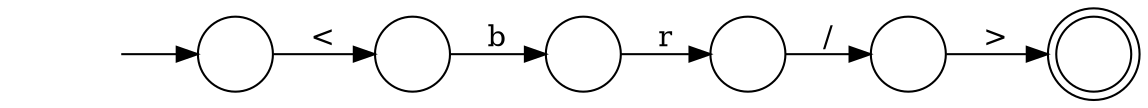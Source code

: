 digraph Automaton {
  rankdir = LR;
  0 [shape=circle,label=""];
  0 -> 4 [label="r"]
  1 [shape=doublecircle,label=""];
  2 [shape=circle,label=""];
  initial [shape=plaintext,label=""];
  initial -> 2
  2 -> 5 [label="<"]
  3 [shape=circle,label=""];
  3 -> 1 [label=">"]
  4 [shape=circle,label=""];
  4 -> 3 [label="/"]
  5 [shape=circle,label=""];
  5 -> 0 [label="b"]
}
